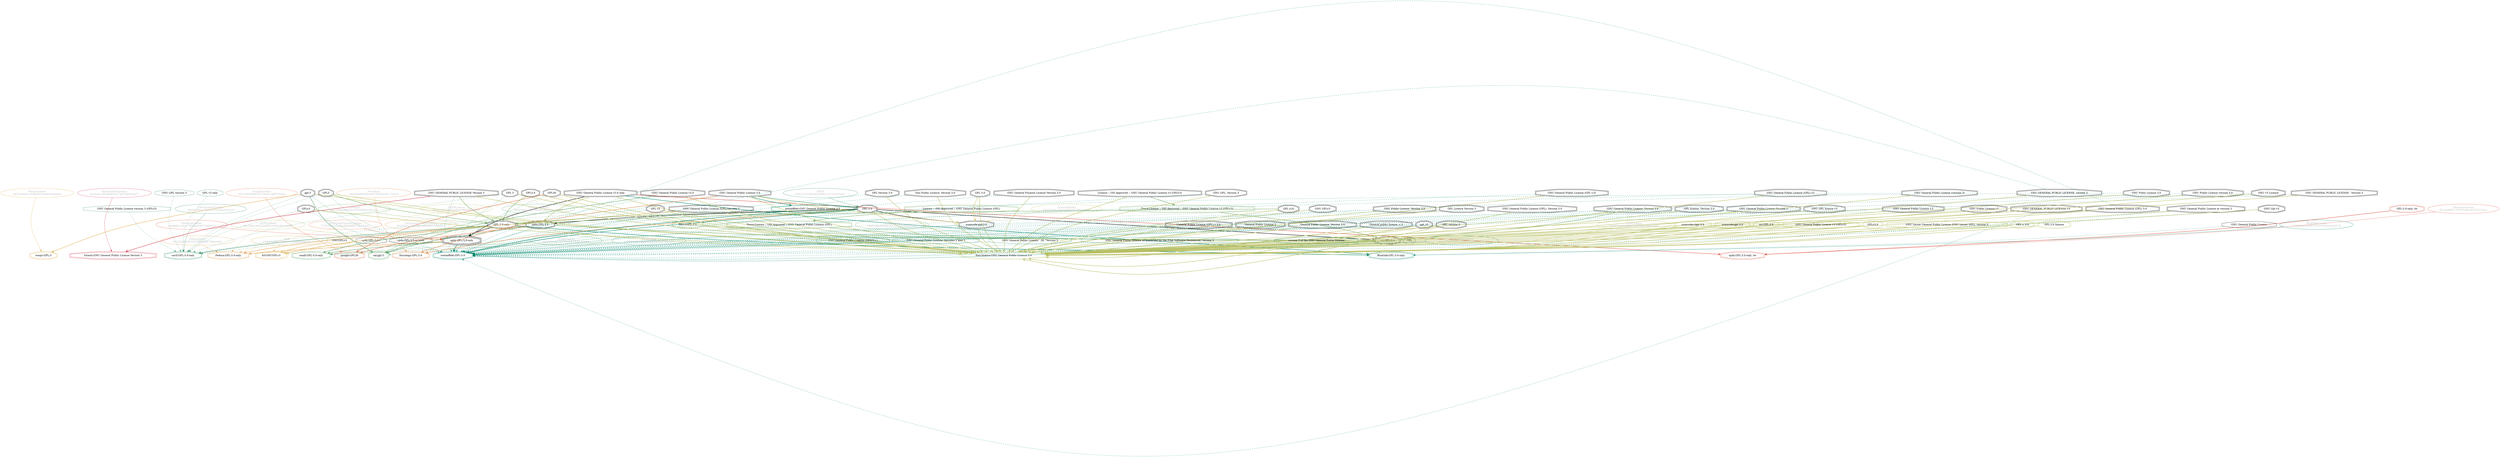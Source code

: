 strict digraph {
    node [shape=box];
    graph [splines=curved];
    1990 [label="spdx:GPL-3.0+"
         ,shape=octagon];
    1998 [label="SPDXLicense\n49c25861dc9232d4d31b86cd6016c085"
         ,fontcolor=gray
         ,color="#b8bf62"
         ,fillcolor="beige;1"
         ,shape=ellipse];
    1999 [label="spdx:GPL-3.0-only"
         ,shape=tripleoctagon];
    2000 [label="GPL-3.0-only"
         ,shape=doubleoctagon];
    2001 [label="GNU General Public License v3.0 only"
         ,shape=doubleoctagon];
    2006 [label="spdx:GPL-3.0-or-later"
         ,shape=octagon];
    2028 [label="SPDXLicense\nf85acc2d7d6802caf23169ba022935cf"
         ,fontcolor=gray
         ,color="#b8bf62"
         ,fillcolor="beige;1"
         ,shape=ellipse];
    2029 [label="spdx:GPL-3.0"
         ,shape=doubleoctagon];
    2030 [label="GPL-3.0"
         ,shape=doubleoctagon];
    5047 [label="OSILicense\n35521adcd269fa145436db9e84c502c4"
         ,fontcolor=gray
         ,color="#78ab63"
         ,fillcolor="beige;1"
         ,shape=ellipse];
    5048 [label="osi:GPL-3.0"
         ,shape=doubleoctagon];
    5049 [label="GNU General Public License, Version 3.0"
         ,shape=doubleoctagon];
    5050 [label="DEP5:GPL-3.0"
         ,color="#78ab63"
         ,shape=doubleoctagon];
    5051 [label="Trove:License :: OSI Approved :: GNU General Public License (GPL)"
         ,color="#78ab63"
         ,shape=doubleoctagon];
    5052 [label="License :: OSI Approved :: GNU General Public License (GPL)"
         ,color="#78ab63"
         ,shape=doubleoctagon];
    5053 [label="Trove:License :: OSI Approved :: GNU General Public License v3 (GPLv3)"
         ,color="#78ab63"
         ,shape=doubleoctagon];
    5054 [label="License :: OSI Approved :: GNU General Public License v3 (GPLv3)"
         ,shape=doubleoctagon];
    5728 [label="GoogleLicense\n597419d76b9f3c57306fa7ebff7255be"
         ,fontcolor=gray
         ,color="#e06f45"
         ,fillcolor="beige;1"
         ,shape=ellipse];
    5729 [label="google:GPL30"
         ,color="#e06f45"
         ,shape=doubleoctagon];
    5730 [label=GPL30
         ,shape=doubleoctagon];
    6641 [label="FedoraEntry\n3bc561b66285d357bfd42607d0bc46f1"
         ,fontcolor=gray
         ,color="#e09d4b"
         ,fillcolor="beige;1"
         ,shape=ellipse];
    6642 [label="Fedora:GPL-3.0-only"
         ,color="#e09d4b"
         ,shape=doubleoctagon];
    6643 [label=GPLv3
         ,shape=doubleoctagon];
    9343 [label="GNU General Public License"
         ,shape=octagon];
    9354 [label="BlueOakCouncil\n115465e45a3f9e73d29187dceeb3c776"
         ,fontcolor=gray
         ,color="#00876c"
         ,fillcolor="beige;1"
         ,shape=ellipse];
    9355 [label="BlueOak:GPL-3.0-only"
         ,color="#00876c"
         ,shape=doubleoctagon];
    9585 [label="OSADLRule\n1a5033d601bfab6624b26e3ea71c2397"
         ,fontcolor=gray
         ,color="#58a066"
         ,fillcolor="beige;1"
         ,shape=ellipse];
    9586 [label="osadl:GPL-3.0-only"
         ,color="#58a066"
         ,shape=doubleoctagon];
    9876 [label="OSADLMatrix\n0fe0d24c3870475568a81549cd02f4fc"
         ,fontcolor=gray
         ,color="#58a066"
         ,fillcolor="beige;1"
         ,shape=ellipse];
    10217 [label="FSF\ndcfb33e0f023765561d1c6a6560da77c"
          ,fontcolor=gray
          ,color="#deb256"
          ,fillcolor="beige;1"
          ,shape=ellipse];
    10218 [label="fsf:GNUGPLv3"
          ,color="#deb256"
          ,shape=doubleoctagon];
    10219 [label=GNUGPLv3
          ,color="#deb256"
          ,shape=doubleoctagon];
    10220 [label="GNU General Public License (GPL) version 3"
          ,shape=doubleoctagon];
    10942 [label="ChooseALicense\n605e28916d21f0d48910b47b4a3990ff"
          ,fontcolor=gray
          ,color="#58a066"
          ,fillcolor="beige;1"
          ,shape=ellipse];
    10943 [label="cal:gpl-3"
          ,color="#58a066"
          ,shape=doubleoctagon];
    10944 [label="gpl-3"
          ,shape=doubleoctagon];
    10945 [label="GNU General Public License v3.0"
          ,shape=doubleoctagon];
    10946 [label="GNU GPLv3"
          ,shape=doubleoctagon];
    16707 [label="ScancodeData\n02f2620e8c59a94d6d4965ff60befbbd"
          ,fontcolor=gray
          ,color="#dac767"
          ,fillcolor="beige;1"
          ,shape=ellipse];
    16708 [label="scancode:gpl-3.0"
          ,shape=doubleoctagon];
    16709 [label="GPL 3.0"
          ,shape=doubleoctagon];
    16710 [label="GNU General Public License 3.0"
          ,shape=doubleoctagon];
    26728 [label="Fossology\n0ea408d4864834657fd46dca61122d10"
          ,fontcolor=gray
          ,color="#e18745"
          ,fillcolor="beige;1"
          ,shape=ellipse];
    26729 [label="fossology:GPL-3.0"
          ,color="#e18745"
          ,shape=doubleoctagon];
    27164 [label=GPL,shape=octagon];
    28306 [label="OKFN\n855312616b918fa36981231152a02eb1"
          ,fontcolor=gray
          ,color="#379469"
          ,fillcolor="beige;1"
          ,shape=ellipse];
    28719 [label="OrtLicenseCategorization\n73793f99ea2e58cd8baae8e76de72a9e"
          ,fontcolor=gray
          ,color="#e06f45"
          ,fillcolor="beige;1"
          ,shape=ellipse];
    35488 [label="OrtLicenseCategorization\n963e3b3c120f3f691dfb2945149688c4"
          ,fontcolor=gray
          ,color="#e09d4b"
          ,fillcolor="beige;1"
          ,shape=ellipse];
    36914 [label="CavilLicenseChange\n1f6db3496ea15405e15fcdaca4f324d5"
          ,fontcolor=gray
          ,color="#379469"
          ,fillcolor="beige;1"
          ,shape=ellipse];
    36915 [label="cavil:GPL-3.0-only"
          ,color="#379469"
          ,shape=doubleoctagon];
    36916 [label="GNU GPL version 3"
          ,color="#379469"
          ,shape=octagon];
    36917 [label="GNU General Public License version 3 (GPLv3)"
          ,color="#379469"
          ,shape=octagon];
    36918 [label="GPL 3"
          ,shape=doubleoctagon];
    36919 [label="GPL v3"
          ,shape=doubleoctagon];
    36920 [label="GPL v3 only"
          ,color="#379469"
          ,shape=octagon];
    36921 [label=GPL3
          ,shape=doubleoctagon];
    42642 [label="MetaeffektLicense\n76b7e730055e87c45b07af059f9d37b9"
          ,fontcolor=gray
          ,color="#00876c"
          ,fillcolor="beige;1"
          ,shape=ellipse];
    42643 [label="metaeffekt:GPL-3.0"
          ,color="#00876c"
          ,shape=doubleoctagon];
    42644 [label="metaeffekt:GNU General Public License 3.0"
          ,color="#00876c"
          ,shape=doubleoctagon];
    42645 [label="GNU General Public License (GPLV3+)"
          ,color="#00876c"
          ,shape=octagon];
    42646 [label="GNU General Public License, Versions 2 and 3"
          ,color="#00876c"
          ,shape=octagon];
    42647 [label="GNU GENERAL PUBLIC LICENSE - Version 3"
          ,shape=doubleoctagon];
    42648 [label="GNU GENERAL PUBLIC LICENSE Version 3"
          ,shape=doubleoctagon];
    42649 [label="GNU GENERAL PUBLIC LICENSE v3"
          ,shape=doubleoctagon];
    42650 [label="GNU GENERAL PUBLIC LICENSE, version 3"
          ,shape=doubleoctagon];
    42651 [label="GNU GPL license v3"
          ,shape=doubleoctagon];
    42652 [label="GNU GPL, Version 3"
          ,shape=doubleoctagon];
    42653 [label="GNU General Public Licence Version 3"
          ,shape=doubleoctagon];
    42654 [label="GNU General Public License (GPL v.3)"
          ,shape=doubleoctagon];
    42655 [label="GNU General Public License (GPL) 3.0"
          ,shape=doubleoctagon];
    42656 [label="GNU General Public License (GPL) v3"
          ,shape=doubleoctagon];
    42657 [label="GNU General Public License (GPL), Version 3.0"
          ,shape=doubleoctagon];
    42658 [label="GNU General Public License (version 3)"
          ,shape=doubleoctagon];
    42659 [label="GNU General Public License at version 3"
          ,shape=doubleoctagon];
    42660 [label="GNU General Purpose License Version 3.0"
          ,shape=doubleoctagon];
    42661 [label="GNU Gpl v3"
          ,shape=doubleoctagon];
    42662 [label="GNU Pubic License 3.0"
          ,shape=doubleoctagon];
    42663 [label="GNU Public License v3"
          ,shape=doubleoctagon];
    42664 [label="GNU Public License version 3.0"
          ,shape=doubleoctagon];
    42665 [label="GNU Public License, Version 3.0"
          ,shape=doubleoctagon];
    42666 [label="GNU v3 License"
          ,shape=doubleoctagon];
    42667 [label="GNU General Public License v.3"
          ,shape=doubleoctagon];
    42668 [label="Gnu Public Licence, Version 3.0"
          ,shape=doubleoctagon];
    42669 [label="GPL Licence Version 3"
          ,shape=doubleoctagon];
    42670 [label="GPL Version 3.0"
          ,shape=doubleoctagon];
    42671 [label="GPL license, Version 3.0"
          ,shape=doubleoctagon];
    42672 [label="GPL version 3"
          ,shape=doubleoctagon];
    42673 [label="General Public License (GPL) v 3.0"
          ,shape=doubleoctagon];
    42674 [label="General Public License 3"
          ,shape=doubleoctagon];
    42675 [label="General Public License, Version 3.0"
          ,shape=doubleoctagon];
    42676 [label="General public licence, v 3"
          ,shape=doubleoctagon];
    42677 [label=gpl_v3
          ,shape=doubleoctagon];
    42678 [label="GNU General Public License\" .SS \"Version 3"
          ,color="#00876c"
          ,shape=octagon];
    42679 [label="GNU General Public License as published by the Free Software Foundation; version 3"
          ,color="#00876c"
          ,shape=octagon];
    42680 [label="version 3 of the GNU General Public License"
          ,color="#00876c"
          ,shape=octagon];
    49978 [label="HermineLicense\n6e14d4ff007355792d6cc6333f27a5e3"
          ,fontcolor=gray
          ,color="#dc574a"
          ,fillcolor="beige;1"
          ,shape=ellipse];
    49979 [label="spdx:GPL-3.0-only -lw"
          ,color="#dc574a"
          ,shape=doubleoctagon];
    49980 [label="GPL-3.0-only -lw"
          ,color="#dc574a"
          ,shape=doubleoctagon];
    49985 [label="HermineLicense\n0aed88d1ce6ac79f430dd4f71568f423"
          ,fontcolor=gray
          ,color="#dc574a"
          ,fillcolor="beige;1"
          ,shape=ellipse];
    50159 [label="WarprLicense\n58076eda91cc648b802ded65c6fa8b62"
          ,fontcolor=gray
          ,color="#deb256"
          ,fillcolor="beige;1"
          ,shape=ellipse];
    50160 [label="warpr:GPL-3"
          ,color="#deb256"
          ,shape=doubleoctagon];
    50564 [label="FossLicense\n412972a86a38861e3b70ab1cfe61e3dd"
          ,fontcolor=gray
          ,color="#b8bf62"
          ,fillcolor="beige;1"
          ,shape=ellipse];
    50565 [label="foss-license:GNU General Public License 3.0"
          ,color="#b8bf62"
          ,shape=doubleoctagon];
    50566 [label="GPL3.0"
          ,shape=doubleoctagon];
    50567 [label="GPL (v3)"
          ,shape=doubleoctagon];
    50568 [label="scancode://gpl-3.0"
          ,color="#b8bf62"
          ,shape=doubleoctagon];
    50569 [label="scancode:gpl-3.0"
          ,color="#b8bf62"
          ,shape=doubleoctagon];
    50570 [label="osi:GPL-3.0"
          ,color="#b8bf62"
          ,shape=doubleoctagon];
    50571 [label="GNU General Public License v3 (GPLv3)"
          ,color="#b8bf62"
          ,shape=doubleoctagon];
    50572 [label="GPLv3.0"
          ,color="#b8bf62"
          ,shape=doubleoctagon];
    50573 [label="GNU Lesser General Public License (GNU Lesser GPL), version 3"
          ,color="#b8bf62"
          ,shape=doubleoctagon];
    50574 [label="GPL v. 3.0"
          ,color="#b8bf62"
          ,shape=doubleoctagon];
    50575 [label="GPL-3.0 license"
          ,color="#b8bf62"
          ,shape=doubleoctagon];
    51224 [label="HitachiOpenLicense\ndfccb4e128048095e017667683b64b77"
          ,fontcolor=gray
          ,color="#d43d51"
          ,fillcolor="beige;1"
          ,shape=ellipse];
    51225 [label="hitachi:GNU General Public License Version 3"
          ,color="#d43d51"
          ,shape=doubleoctagon];
    55993 [label="Curation\n06a15f69ede9426c45290f93da951ea1"
          ,fontcolor=gray
          ,color="#78ab63"
          ,fillcolor="beige;1"
          ,shape=ellipse];
    1990 -> 10218 [style=dashed
                  ,arrowhead=vee
                  ,weight=0.5
                  ,color="#deb256"];
    1998 -> 1999 [weight=0.5
                 ,color="#b8bf62"];
    1999 -> 6642 [style=bold
                 ,arrowhead=vee
                 ,weight=0.7
                 ,color="#e09d4b"];
    1999 -> 9586 [style=bold
                 ,arrowhead=vee
                 ,weight=0.7
                 ,color="#58a066"];
    1999 -> 10218 [style=dashed
                  ,arrowhead=vee
                  ,weight=0.5
                  ,color="#deb256"];
    1999 -> 42643 [style=bold
                  ,arrowhead=vee
                  ,weight=0.7
                  ,color="#00876c"];
    2000 -> 1999 [style=bold
                 ,arrowhead=vee
                 ,weight=0.7];
    2000 -> 6642 [style=bold
                 ,arrowhead=vee
                 ,weight=0.7
                 ,color="#e09d4b"];
    2000 -> 9355 [style=bold
                 ,arrowhead=vee
                 ,weight=0.7
                 ,color="#00876c"];
    2000 -> 9586 [style=bold
                 ,arrowhead=vee
                 ,weight=0.7
                 ,color="#58a066"];
    2000 -> 36915 [style=bold
                  ,arrowhead=vee
                  ,weight=0.7
                  ,color="#379469"];
    2000 -> 36915 [style=bold
                  ,arrowhead=vee
                  ,weight=0.7
                  ,color="#379469"];
    2000 -> 50565 [style=bold
                  ,arrowhead=vee
                  ,weight=0.7
                  ,color="#b8bf62"];
    2001 -> 1999 [style=bold
                 ,arrowhead=vee
                 ,weight=0.7];
    2001 -> 2029 [style=bold
                 ,arrowhead=vee
                 ,weight=0.7
                 ,color="#b8bf62"];
    2001 -> 6642 [style=dashed
                 ,arrowhead=vee
                 ,weight=0.5
                 ,color="#e09d4b"];
    2001 -> 9355 [style=bold
                 ,arrowhead=vee
                 ,weight=0.7
                 ,color="#00876c"];
    2001 -> 49979 [style=bold
                  ,arrowhead=vee
                  ,weight=0.7
                  ,color="#dc574a"];
    2001 -> 50565 [style=bold
                  ,arrowhead=vee
                  ,weight=0.7
                  ,color="#b8bf62"];
    2006 -> 10218 [style=dashed
                  ,arrowhead=vee
                  ,weight=0.5
                  ,color="#deb256"];
    2028 -> 2029 [weight=0.5
                 ,color="#b8bf62"];
    2029 -> 5048 [style=bold
                 ,arrowhead=vee
                 ,weight=0.7
                 ,color="#78ab63"];
    2029 -> 5729 [style=bold
                 ,arrowhead=vee
                 ,weight=0.7
                 ,color="#e06f45"];
    2029 -> 10218 [style=dashed
                  ,arrowhead=vee
                  ,weight=0.5
                  ,color="#deb256"];
    2029 -> 10943 [style=bold
                  ,arrowhead=vee
                  ,weight=0.7
                  ,color="#58a066"];
    2030 -> 2000 [style=bold
                 ,arrowhead=vee
                 ,weight=0.7
                 ,color="#78ab63"];
    2030 -> 2029 [style=bold
                 ,arrowhead=vee
                 ,weight=0.7];
    2030 -> 5048 [style=bold
                 ,arrowhead=vee
                 ,weight=0.7];
    2030 -> 5050 [style=bold
                 ,arrowhead=vee
                 ,weight=0.7
                 ,color="#78ab63"];
    2030 -> 16708 [style=bold
                  ,arrowhead=vee
                  ,weight=0.7];
    2030 -> 26729 [style=bold
                  ,arrowhead=vee
                  ,weight=0.7
                  ,color="#e18745"];
    2030 -> 36915 [style=dashed
                  ,arrowhead=vee
                  ,weight=0.5
                  ,color="#379469"];
    2030 -> 42643 [style=bold
                  ,arrowhead=vee
                  ,weight=0.7
                  ,color="#00876c"];
    2030 -> 50565 [style=bold
                  ,arrowhead=vee
                  ,weight=0.7
                  ,color="#b8bf62"];
    5047 -> 5048 [weight=0.5
                 ,color="#78ab63"];
    5048 -> 42643 [style=dashed
                  ,arrowhead=vee
                  ,weight=0.5
                  ,color="#00876c"];
    5049 -> 5048 [style=bold
                 ,arrowhead=vee
                 ,weight=0.7
                 ,color="#78ab63"];
    5049 -> 50565 [style=bold
                  ,arrowhead=vee
                  ,weight=0.7
                  ,color="#b8bf62"];
    5050 -> 5048 [style=bold
                 ,arrowhead=vee
                 ,weight=0.7
                 ,color="#78ab63"];
    5051 -> 5048 [style=bold
                 ,arrowhead=vee
                 ,weight=0.7
                 ,color="#78ab63"];
    5052 -> 5051 [style=bold
                 ,arrowhead=vee
                 ,weight=0.7
                 ,color="#78ab63"];
    5053 -> 5048 [style=bold
                 ,arrowhead=vee
                 ,weight=0.7
                 ,color="#78ab63"];
    5054 -> 5053 [style=bold
                 ,arrowhead=vee
                 ,weight=0.7
                 ,color="#78ab63"];
    5054 -> 50565 [style=bold
                  ,arrowhead=vee
                  ,weight=0.7
                  ,color="#b8bf62"];
    5728 -> 5729 [weight=0.5
                 ,color="#e06f45"];
    5730 -> 5729 [style=bold
                 ,arrowhead=vee
                 ,weight=0.7
                 ,color="#e06f45"];
    5730 -> 42643 [style=dashed
                  ,arrowhead=vee
                  ,weight=0.5
                  ,color="#00876c"];
    5730 -> 50565 [style=bold
                  ,arrowhead=vee
                  ,weight=0.7
                  ,color="#b8bf62"];
    6641 -> 6642 [weight=0.5
                 ,color="#e09d4b"];
    6643 -> 6642 [style=dashed
                 ,arrowhead=vee
                 ,weight=0.5
                 ,color="#e09d4b"];
    6643 -> 36915 [style=dashed
                  ,arrowhead=vee
                  ,weight=0.5
                  ,color="#379469"];
    6643 -> 42643 [style=dashed
                  ,arrowhead=vee
                  ,weight=0.5
                  ,color="#00876c"];
    6643 -> 50565 [style=bold
                  ,arrowhead=vee
                  ,weight=0.7
                  ,color="#b8bf62"];
    9343 -> 9355 [style=dashed
                 ,arrowhead=vee
                 ,weight=0.5
                 ,color="#00876c"];
    9354 -> 9355 [weight=0.5
                 ,color="#00876c"];
    9585 -> 9586 [weight=0.5
                 ,color="#58a066"];
    9876 -> 9586 [weight=0.5
                 ,color="#58a066"];
    10217 -> 10218 [weight=0.5
                   ,color="#deb256"];
    10219 -> 10218 [style=bold
                   ,arrowhead=vee
                   ,weight=0.7
                   ,color="#deb256"];
    10220 -> 10218 [style=bold
                   ,arrowhead=vee
                   ,weight=0.7
                   ,color="#deb256"];
    10220 -> 42643 [style=dashed
                   ,arrowhead=vee
                   ,weight=0.5
                   ,color="#00876c"];
    10220 -> 50565 [style=bold
                   ,arrowhead=vee
                   ,weight=0.7
                   ,color="#b8bf62"];
    10942 -> 10943 [weight=0.5
                   ,color="#58a066"];
    10944 -> 10943 [style=bold
                   ,arrowhead=vee
                   ,weight=0.7
                   ,color="#58a066"];
    10944 -> 36915 [style=dashed
                   ,arrowhead=vee
                   ,weight=0.5
                   ,color="#379469"];
    10944 -> 42643 [style=dashed
                   ,arrowhead=vee
                   ,weight=0.5
                   ,color="#00876c"];
    10944 -> 50160 [style=bold
                   ,arrowhead=vee
                   ,weight=0.7
                   ,color="#deb256"];
    10944 -> 50565 [style=bold
                   ,arrowhead=vee
                   ,weight=0.7
                   ,color="#b8bf62"];
    10945 -> 10943 [style=bold
                   ,arrowhead=vee
                   ,weight=0.7
                   ,color="#58a066"];
    10945 -> 42643 [style=dashed
                   ,arrowhead=vee
                   ,weight=0.5
                   ,color="#00876c"];
    10945 -> 50565 [style=bold
                   ,arrowhead=vee
                   ,weight=0.7
                   ,color="#b8bf62"];
    10946 -> 10943 [style=dashed
                   ,arrowhead=vee
                   ,weight=0.5
                   ,color="#58a066"];
    10946 -> 50565 [style=bold
                   ,arrowhead=vee
                   ,weight=0.7
                   ,color="#b8bf62"];
    16707 -> 16708 [weight=0.5
                   ,color="#dac767"];
    16708 -> 42643 [style=dashed
                   ,arrowhead=vee
                   ,weight=0.5
                   ,color="#00876c"];
    16708 -> 50565 [style=bold
                   ,arrowhead=vee
                   ,weight=0.7
                   ,color="#b8bf62"];
    16709 -> 16708 [style=bold
                   ,arrowhead=vee
                   ,weight=0.7
                   ,color="#dac767"];
    16709 -> 50565 [style=bold
                   ,arrowhead=vee
                   ,weight=0.7
                   ,color="#b8bf62"];
    16710 -> 2030 [style=bold
                  ,arrowhead=vee
                  ,weight=0.7
                  ,color="#379469"];
    16710 -> 16708 [style=bold
                   ,arrowhead=vee
                   ,weight=0.7
                   ,color="#dac767"];
    16710 -> 26729 [style=bold
                   ,arrowhead=vee
                   ,weight=0.7
                   ,color="#e18745"];
    16710 -> 42643 [style=dashed
                   ,arrowhead=vee
                   ,weight=0.5
                   ,color="#00876c"];
    16710 -> 42644 [style=bold
                   ,arrowhead=vee
                   ,weight=0.7
                   ,color="#00876c"];
    16710 -> 50565 [style=bold
                   ,arrowhead=vee
                   ,weight=0.7
                   ,color="#b8bf62"];
    26728 -> 26729 [weight=0.5
                   ,color="#e18745"];
    27164 -> 42643 [style=dashed
                   ,arrowhead=vee
                   ,weight=0.5
                   ,color="#00876c"];
    28306 -> 2030 [weight=0.5
                  ,color="#379469"];
    28719 -> 1999 [weight=0.5
                  ,color="#e06f45"];
    35488 -> 1999 [weight=0.5
                  ,color="#e09d4b"];
    36914 -> 36915 [weight=0.5
                   ,color="#379469"];
    36916 -> 36915 [style=dashed
                   ,arrowhead=vee
                   ,weight=0.5
                   ,color="#379469"];
    36917 -> 36915 [style=dashed
                   ,arrowhead=vee
                   ,weight=0.5
                   ,color="#379469"];
    36918 -> 36915 [style=dashed
                   ,arrowhead=vee
                   ,weight=0.5
                   ,color="#379469"];
    36918 -> 42643 [style=dashed
                   ,arrowhead=vee
                   ,weight=0.5
                   ,color="#00876c"];
    36918 -> 50565 [style=bold
                   ,arrowhead=vee
                   ,weight=0.7
                   ,color="#b8bf62"];
    36919 -> 36915 [style=dashed
                   ,arrowhead=vee
                   ,weight=0.5
                   ,color="#379469"];
    36919 -> 42643 [style=dashed
                   ,arrowhead=vee
                   ,weight=0.5
                   ,color="#00876c"];
    36919 -> 50565 [style=bold
                   ,arrowhead=vee
                   ,weight=0.7
                   ,color="#b8bf62"];
    36920 -> 36915 [style=dashed
                   ,arrowhead=vee
                   ,weight=0.5
                   ,color="#379469"];
    36921 -> 2000 [style=bold
                  ,arrowhead=vee
                  ,weight=0.7
                  ,color="#78ab63"];
    36921 -> 36915 [style=dashed
                   ,arrowhead=vee
                   ,weight=0.5
                   ,color="#379469"];
    36921 -> 42643 [style=dashed
                   ,arrowhead=vee
                   ,weight=0.5
                   ,color="#00876c"];
    36921 -> 50565 [style=bold
                   ,arrowhead=vee
                   ,weight=0.7
                   ,color="#b8bf62"];
    42642 -> 42643 [weight=0.5
                   ,color="#00876c"];
    42644 -> 42643 [style=bold
                   ,arrowhead=vee
                   ,weight=0.7
                   ,color="#00876c"];
    42645 -> 42643 [style=dashed
                   ,arrowhead=vee
                   ,weight=0.5
                   ,color="#00876c"];
    42646 -> 42643 [style=dashed
                   ,arrowhead=vee
                   ,weight=0.5
                   ,color="#00876c"];
    42647 -> 42643 [style=dashed
                   ,arrowhead=vee
                   ,weight=0.5
                   ,color="#00876c"];
    42647 -> 50565 [style=bold
                   ,arrowhead=vee
                   ,weight=0.7
                   ,color="#b8bf62"];
    42648 -> 2000 [style=bold
                  ,arrowhead=vee
                  ,weight=0.7
                  ,color="#78ab63"];
    42648 -> 42643 [style=dashed
                   ,arrowhead=vee
                   ,weight=0.5
                   ,color="#00876c"];
    42648 -> 50565 [style=bold
                   ,arrowhead=vee
                   ,weight=0.7
                   ,color="#b8bf62"];
    42648 -> 51225 [style=bold
                   ,arrowhead=vee
                   ,weight=0.7
                   ,color="#d43d51"];
    42649 -> 42643 [style=dashed
                   ,arrowhead=vee
                   ,weight=0.5
                   ,color="#00876c"];
    42649 -> 50565 [style=bold
                   ,arrowhead=vee
                   ,weight=0.7
                   ,color="#b8bf62"];
    42650 -> 42643 [style=dashed
                   ,arrowhead=vee
                   ,weight=0.5
                   ,color="#00876c"];
    42650 -> 50565 [style=bold
                   ,arrowhead=vee
                   ,weight=0.7
                   ,color="#b8bf62"];
    42651 -> 42643 [style=dashed
                   ,arrowhead=vee
                   ,weight=0.5
                   ,color="#00876c"];
    42651 -> 50565 [style=bold
                   ,arrowhead=vee
                   ,weight=0.7
                   ,color="#b8bf62"];
    42652 -> 42643 [style=dashed
                   ,arrowhead=vee
                   ,weight=0.5
                   ,color="#00876c"];
    42652 -> 50565 [style=bold
                   ,arrowhead=vee
                   ,weight=0.7
                   ,color="#b8bf62"];
    42653 -> 42643 [style=dashed
                   ,arrowhead=vee
                   ,weight=0.5
                   ,color="#00876c"];
    42653 -> 50565 [style=bold
                   ,arrowhead=vee
                   ,weight=0.7
                   ,color="#b8bf62"];
    42654 -> 42643 [style=dashed
                   ,arrowhead=vee
                   ,weight=0.5
                   ,color="#00876c"];
    42654 -> 50565 [style=bold
                   ,arrowhead=vee
                   ,weight=0.7
                   ,color="#b8bf62"];
    42655 -> 42643 [style=dashed
                   ,arrowhead=vee
                   ,weight=0.5
                   ,color="#00876c"];
    42655 -> 50565 [style=bold
                   ,arrowhead=vee
                   ,weight=0.7
                   ,color="#b8bf62"];
    42656 -> 42643 [style=dashed
                   ,arrowhead=vee
                   ,weight=0.5
                   ,color="#00876c"];
    42656 -> 50565 [style=bold
                   ,arrowhead=vee
                   ,weight=0.7
                   ,color="#b8bf62"];
    42657 -> 42643 [style=dashed
                   ,arrowhead=vee
                   ,weight=0.5
                   ,color="#00876c"];
    42657 -> 50565 [style=bold
                   ,arrowhead=vee
                   ,weight=0.7
                   ,color="#b8bf62"];
    42658 -> 42643 [style=dashed
                   ,arrowhead=vee
                   ,weight=0.5
                   ,color="#00876c"];
    42658 -> 50565 [style=bold
                   ,arrowhead=vee
                   ,weight=0.7
                   ,color="#b8bf62"];
    42659 -> 42643 [style=dashed
                   ,arrowhead=vee
                   ,weight=0.5
                   ,color="#00876c"];
    42659 -> 50565 [style=bold
                   ,arrowhead=vee
                   ,weight=0.7
                   ,color="#b8bf62"];
    42660 -> 42643 [style=dashed
                   ,arrowhead=vee
                   ,weight=0.5
                   ,color="#00876c"];
    42660 -> 50565 [style=bold
                   ,arrowhead=vee
                   ,weight=0.7
                   ,color="#b8bf62"];
    42661 -> 42643 [style=dashed
                   ,arrowhead=vee
                   ,weight=0.5
                   ,color="#00876c"];
    42661 -> 50565 [style=bold
                   ,arrowhead=vee
                   ,weight=0.7
                   ,color="#b8bf62"];
    42662 -> 42643 [style=dashed
                   ,arrowhead=vee
                   ,weight=0.5
                   ,color="#00876c"];
    42662 -> 50565 [style=bold
                   ,arrowhead=vee
                   ,weight=0.7
                   ,color="#b8bf62"];
    42663 -> 42643 [style=dashed
                   ,arrowhead=vee
                   ,weight=0.5
                   ,color="#00876c"];
    42663 -> 50565 [style=bold
                   ,arrowhead=vee
                   ,weight=0.7
                   ,color="#b8bf62"];
    42664 -> 42643 [style=dashed
                   ,arrowhead=vee
                   ,weight=0.5
                   ,color="#00876c"];
    42664 -> 50565 [style=bold
                   ,arrowhead=vee
                   ,weight=0.7
                   ,color="#b8bf62"];
    42665 -> 42643 [style=dashed
                   ,arrowhead=vee
                   ,weight=0.5
                   ,color="#00876c"];
    42665 -> 50565 [style=bold
                   ,arrowhead=vee
                   ,weight=0.7
                   ,color="#b8bf62"];
    42666 -> 42643 [style=dashed
                   ,arrowhead=vee
                   ,weight=0.5
                   ,color="#00876c"];
    42666 -> 50565 [style=bold
                   ,arrowhead=vee
                   ,weight=0.7
                   ,color="#b8bf62"];
    42667 -> 42643 [style=dashed
                   ,arrowhead=vee
                   ,weight=0.5
                   ,color="#00876c"];
    42667 -> 50565 [style=bold
                   ,arrowhead=vee
                   ,weight=0.7
                   ,color="#b8bf62"];
    42668 -> 42643 [style=dashed
                   ,arrowhead=vee
                   ,weight=0.5
                   ,color="#00876c"];
    42668 -> 50565 [style=bold
                   ,arrowhead=vee
                   ,weight=0.7
                   ,color="#b8bf62"];
    42669 -> 42643 [style=dashed
                   ,arrowhead=vee
                   ,weight=0.5
                   ,color="#00876c"];
    42669 -> 50565 [style=bold
                   ,arrowhead=vee
                   ,weight=0.7
                   ,color="#b8bf62"];
    42670 -> 42643 [style=dashed
                   ,arrowhead=vee
                   ,weight=0.5
                   ,color="#00876c"];
    42670 -> 50565 [style=bold
                   ,arrowhead=vee
                   ,weight=0.7
                   ,color="#b8bf62"];
    42671 -> 42643 [style=dashed
                   ,arrowhead=vee
                   ,weight=0.5
                   ,color="#00876c"];
    42671 -> 50565 [style=bold
                   ,arrowhead=vee
                   ,weight=0.7
                   ,color="#b8bf62"];
    42672 -> 42643 [style=dashed
                   ,arrowhead=vee
                   ,weight=0.5
                   ,color="#00876c"];
    42672 -> 50565 [style=bold
                   ,arrowhead=vee
                   ,weight=0.7
                   ,color="#b8bf62"];
    42673 -> 42643 [style=dashed
                   ,arrowhead=vee
                   ,weight=0.5
                   ,color="#00876c"];
    42673 -> 50565 [style=bold
                   ,arrowhead=vee
                   ,weight=0.7
                   ,color="#b8bf62"];
    42674 -> 42643 [style=dashed
                   ,arrowhead=vee
                   ,weight=0.5
                   ,color="#00876c"];
    42674 -> 50565 [style=bold
                   ,arrowhead=vee
                   ,weight=0.7
                   ,color="#b8bf62"];
    42675 -> 42643 [style=dashed
                   ,arrowhead=vee
                   ,weight=0.5
                   ,color="#00876c"];
    42675 -> 50565 [style=bold
                   ,arrowhead=vee
                   ,weight=0.7
                   ,color="#b8bf62"];
    42676 -> 42643 [style=dashed
                   ,arrowhead=vee
                   ,weight=0.5
                   ,color="#00876c"];
    42676 -> 50565 [style=bold
                   ,arrowhead=vee
                   ,weight=0.7
                   ,color="#b8bf62"];
    42677 -> 42643 [style=dashed
                   ,arrowhead=vee
                   ,weight=0.5
                   ,color="#00876c"];
    42677 -> 50565 [style=bold
                   ,arrowhead=vee
                   ,weight=0.7
                   ,color="#b8bf62"];
    42678 -> 42643 [style=dashed
                   ,arrowhead=vee
                   ,weight=0.5
                   ,color="#00876c"];
    42679 -> 42643 [style=dashed
                   ,arrowhead=vee
                   ,weight=0.5
                   ,color="#00876c"];
    42680 -> 42643 [style=dashed
                   ,arrowhead=vee
                   ,weight=0.5
                   ,color="#00876c"];
    49978 -> 49979 [weight=0.5
                   ,color="#dc574a"];
    49980 -> 49979 [style=bold
                   ,arrowhead=vee
                   ,weight=0.7
                   ,color="#dc574a"];
    49985 -> 1999 [weight=0.5
                  ,color="#dc574a"];
    50159 -> 50160 [weight=0.5
                   ,color="#deb256"];
    50564 -> 50565 [weight=0.5
                   ,color="#b8bf62"];
    50566 -> 2000 [style=bold
                  ,arrowhead=vee
                  ,weight=0.7
                  ,color="#78ab63"];
    50566 -> 50565 [style=bold
                   ,arrowhead=vee
                   ,weight=0.7
                   ,color="#b8bf62"];
    50567 -> 2000 [style=bold
                  ,arrowhead=vee
                  ,weight=0.7
                  ,color="#78ab63"];
    50567 -> 50565 [style=bold
                   ,arrowhead=vee
                   ,weight=0.7
                   ,color="#b8bf62"];
    50568 -> 50565 [style=bold
                   ,arrowhead=vee
                   ,weight=0.7
                   ,color="#b8bf62"];
    50569 -> 50565 [style=bold
                   ,arrowhead=vee
                   ,weight=0.7
                   ,color="#b8bf62"];
    50570 -> 50565 [style=bold
                   ,arrowhead=vee
                   ,weight=0.7
                   ,color="#b8bf62"];
    50571 -> 50565 [style=bold
                   ,arrowhead=vee
                   ,weight=0.7
                   ,color="#b8bf62"];
    50572 -> 50565 [style=bold
                   ,arrowhead=vee
                   ,weight=0.7
                   ,color="#b8bf62"];
    50573 -> 50565 [style=bold
                   ,arrowhead=vee
                   ,weight=0.7
                   ,color="#b8bf62"];
    50574 -> 50565 [style=bold
                   ,arrowhead=vee
                   ,weight=0.7
                   ,color="#b8bf62"];
    50575 -> 50565 [style=bold
                   ,arrowhead=vee
                   ,weight=0.7
                   ,color="#b8bf62"];
    51224 -> 51225 [weight=0.5
                   ,color="#d43d51"];
    55993 -> 2000 [weight=0.5
                  ,color="#78ab63"];
}
